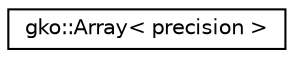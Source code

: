 digraph "Graphical Class Hierarchy"
{
 // INTERACTIVE_SVG=YES
  edge [fontname="Helvetica",fontsize="10",labelfontname="Helvetica",labelfontsize="10"];
  node [fontname="Helvetica",fontsize="10",shape=record];
  rankdir="LR";
  Node1 [label="gko::Array\< precision \>",height=0.2,width=0.4,color="black", fillcolor="white", style="filled",URL="$classgko_1_1Array.html"];
}
